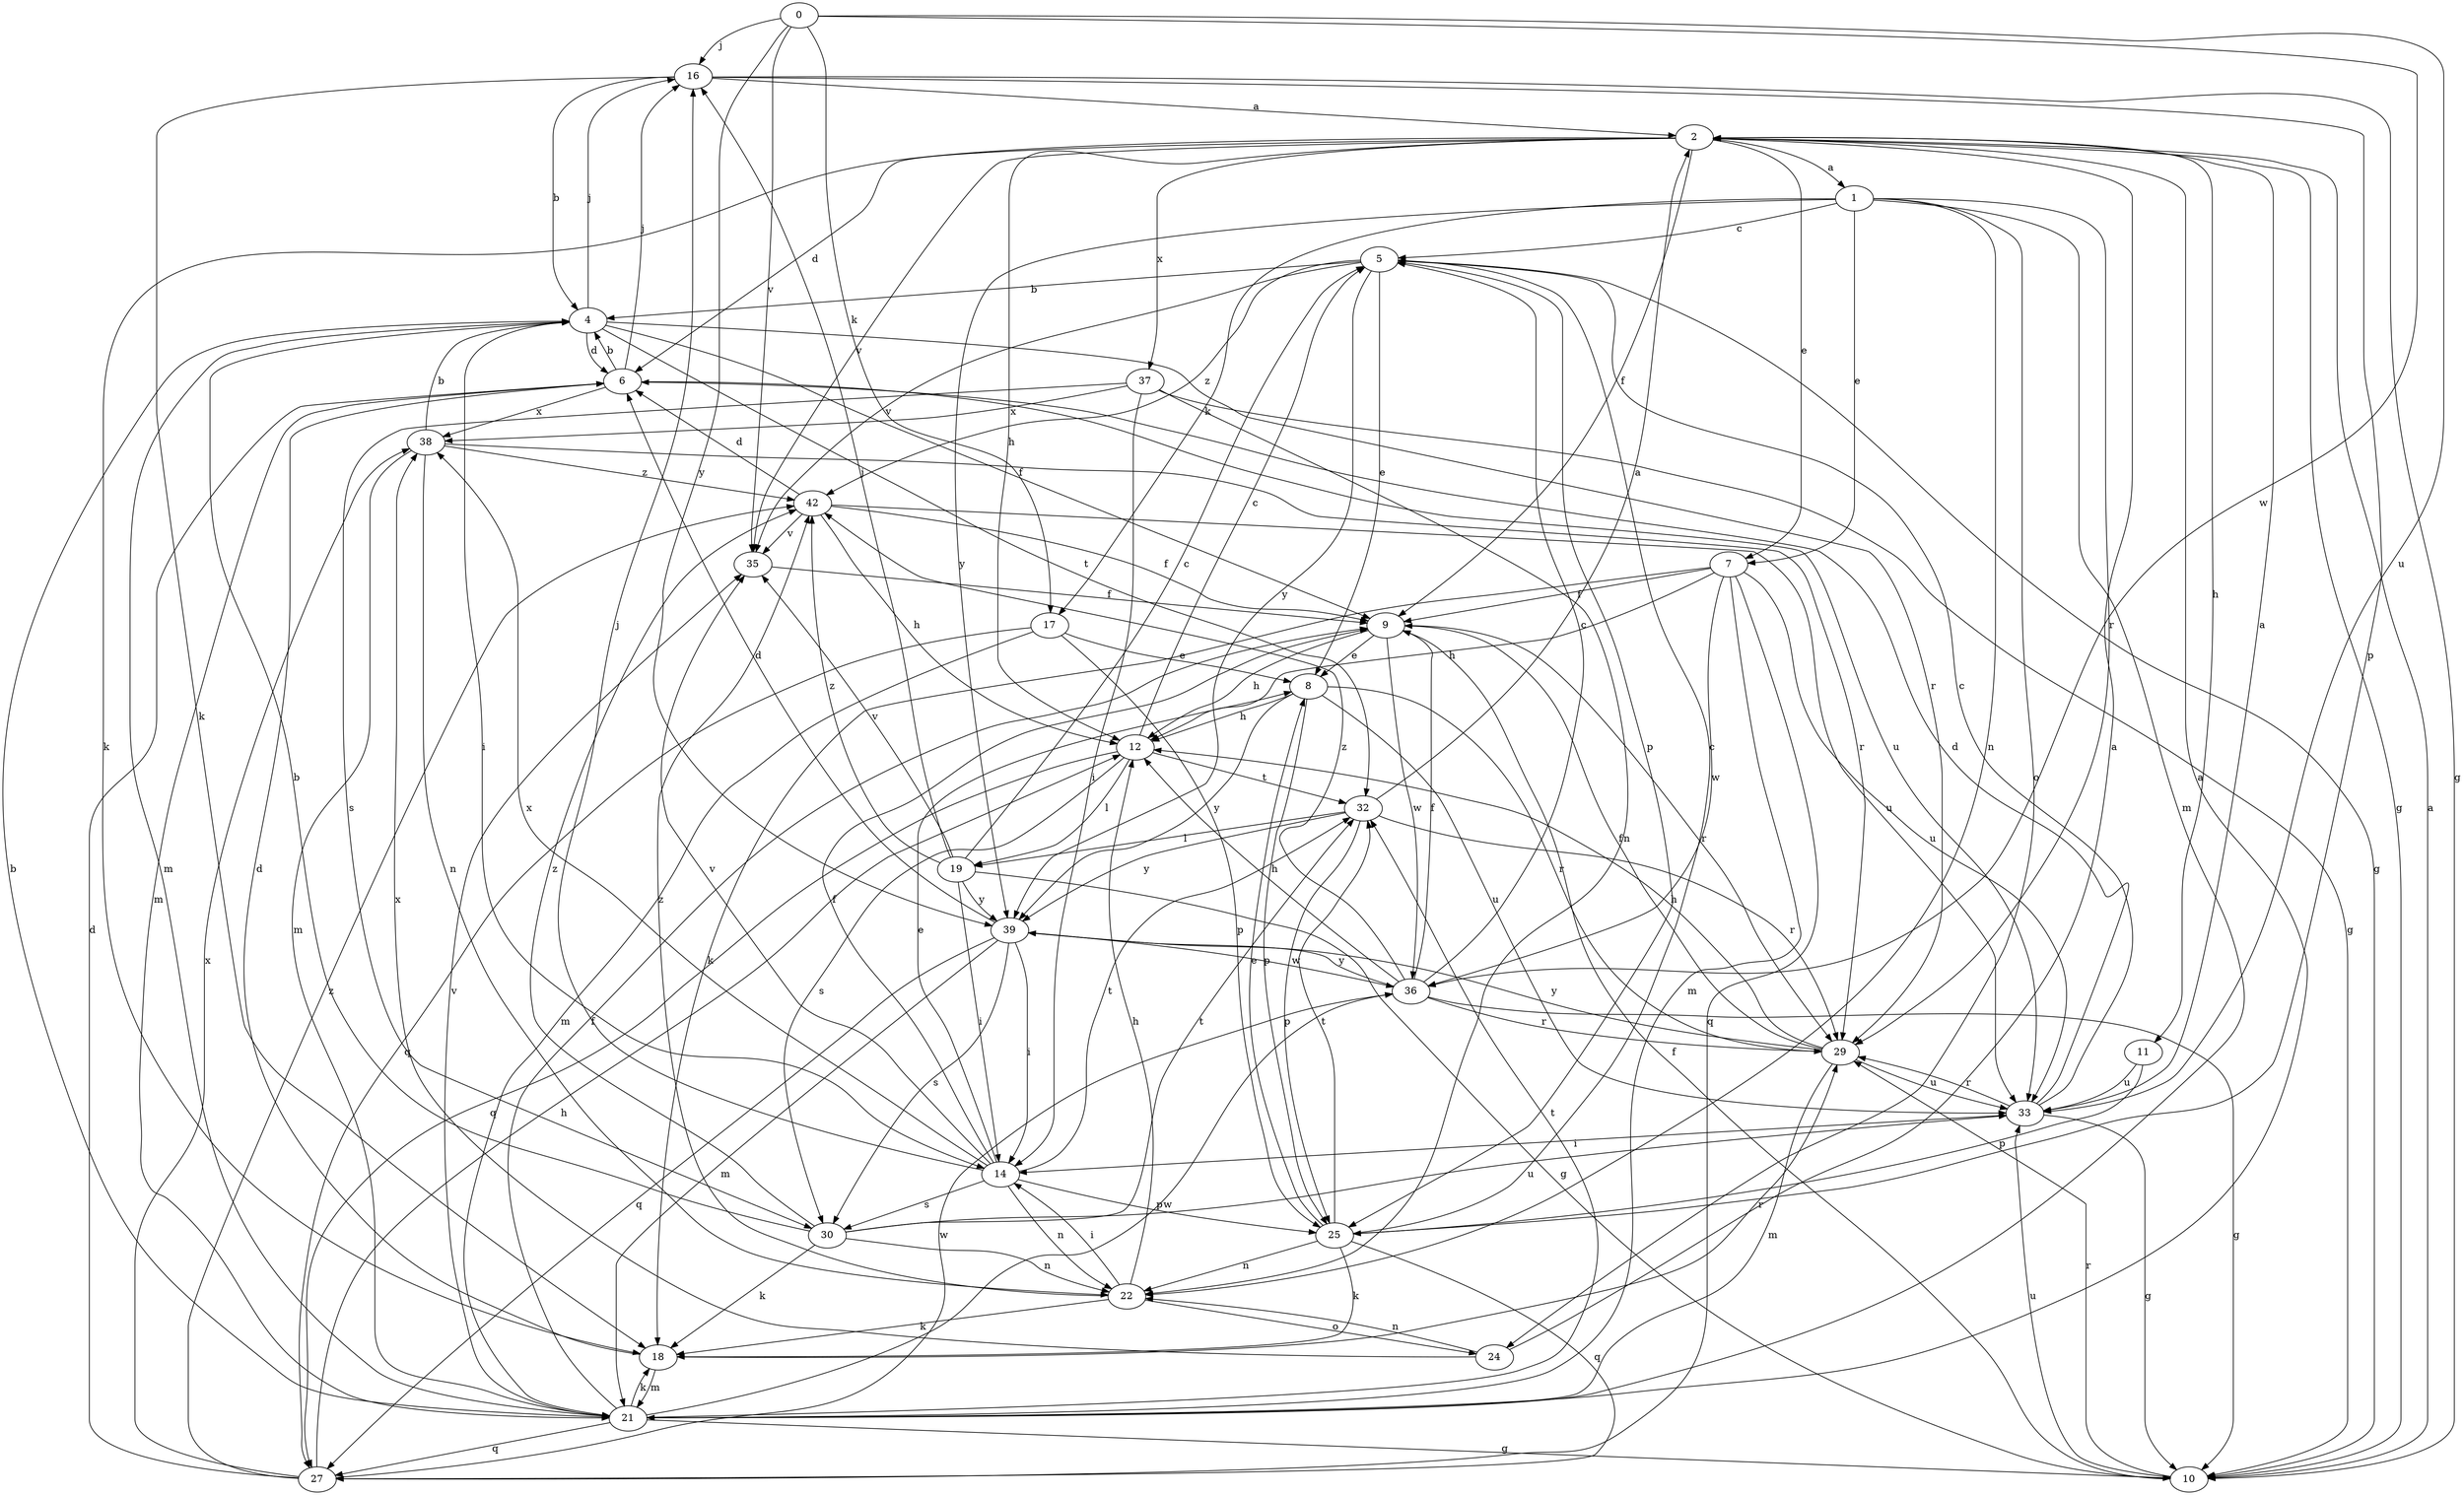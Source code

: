 strict digraph  {
0;
1;
2;
4;
5;
6;
7;
8;
9;
10;
11;
12;
14;
16;
17;
18;
19;
21;
22;
24;
25;
27;
29;
30;
32;
33;
35;
36;
37;
38;
39;
42;
0 -> 16  [label=j];
0 -> 17  [label=k];
0 -> 33  [label=u];
0 -> 35  [label=v];
0 -> 36  [label=w];
0 -> 39  [label=y];
1 -> 5  [label=c];
1 -> 7  [label=e];
1 -> 17  [label=k];
1 -> 21  [label=m];
1 -> 22  [label=n];
1 -> 24  [label=o];
1 -> 29  [label=r];
1 -> 39  [label=y];
2 -> 1  [label=a];
2 -> 6  [label=d];
2 -> 7  [label=e];
2 -> 9  [label=f];
2 -> 10  [label=g];
2 -> 11  [label=h];
2 -> 12  [label=h];
2 -> 18  [label=k];
2 -> 35  [label=v];
2 -> 37  [label=x];
4 -> 6  [label=d];
4 -> 9  [label=f];
4 -> 14  [label=i];
4 -> 16  [label=j];
4 -> 21  [label=m];
4 -> 29  [label=r];
4 -> 32  [label=t];
5 -> 4  [label=b];
5 -> 8  [label=e];
5 -> 10  [label=g];
5 -> 25  [label=p];
5 -> 35  [label=v];
5 -> 39  [label=y];
5 -> 42  [label=z];
6 -> 4  [label=b];
6 -> 16  [label=j];
6 -> 21  [label=m];
6 -> 33  [label=u];
6 -> 38  [label=x];
7 -> 9  [label=f];
7 -> 12  [label=h];
7 -> 18  [label=k];
7 -> 21  [label=m];
7 -> 27  [label=q];
7 -> 33  [label=u];
7 -> 36  [label=w];
8 -> 12  [label=h];
8 -> 25  [label=p];
8 -> 29  [label=r];
8 -> 33  [label=u];
8 -> 39  [label=y];
9 -> 8  [label=e];
9 -> 12  [label=h];
9 -> 29  [label=r];
9 -> 36  [label=w];
10 -> 2  [label=a];
10 -> 9  [label=f];
10 -> 29  [label=r];
10 -> 33  [label=u];
11 -> 25  [label=p];
11 -> 33  [label=u];
12 -> 5  [label=c];
12 -> 19  [label=l];
12 -> 27  [label=q];
12 -> 30  [label=s];
12 -> 32  [label=t];
14 -> 8  [label=e];
14 -> 9  [label=f];
14 -> 16  [label=j];
14 -> 22  [label=n];
14 -> 25  [label=p];
14 -> 30  [label=s];
14 -> 32  [label=t];
14 -> 35  [label=v];
14 -> 38  [label=x];
16 -> 2  [label=a];
16 -> 4  [label=b];
16 -> 10  [label=g];
16 -> 18  [label=k];
16 -> 25  [label=p];
17 -> 8  [label=e];
17 -> 21  [label=m];
17 -> 25  [label=p];
17 -> 27  [label=q];
18 -> 6  [label=d];
18 -> 21  [label=m];
18 -> 29  [label=r];
19 -> 5  [label=c];
19 -> 10  [label=g];
19 -> 14  [label=i];
19 -> 16  [label=j];
19 -> 35  [label=v];
19 -> 39  [label=y];
19 -> 42  [label=z];
21 -> 2  [label=a];
21 -> 4  [label=b];
21 -> 9  [label=f];
21 -> 10  [label=g];
21 -> 18  [label=k];
21 -> 27  [label=q];
21 -> 32  [label=t];
21 -> 35  [label=v];
21 -> 36  [label=w];
22 -> 12  [label=h];
22 -> 14  [label=i];
22 -> 18  [label=k];
22 -> 24  [label=o];
22 -> 42  [label=z];
24 -> 2  [label=a];
24 -> 22  [label=n];
24 -> 38  [label=x];
25 -> 5  [label=c];
25 -> 8  [label=e];
25 -> 18  [label=k];
25 -> 22  [label=n];
25 -> 27  [label=q];
25 -> 32  [label=t];
27 -> 6  [label=d];
27 -> 12  [label=h];
27 -> 36  [label=w];
27 -> 38  [label=x];
27 -> 42  [label=z];
29 -> 9  [label=f];
29 -> 12  [label=h];
29 -> 21  [label=m];
29 -> 33  [label=u];
29 -> 39  [label=y];
30 -> 4  [label=b];
30 -> 18  [label=k];
30 -> 22  [label=n];
30 -> 32  [label=t];
30 -> 33  [label=u];
30 -> 42  [label=z];
32 -> 2  [label=a];
32 -> 19  [label=l];
32 -> 25  [label=p];
32 -> 29  [label=r];
32 -> 39  [label=y];
33 -> 2  [label=a];
33 -> 5  [label=c];
33 -> 6  [label=d];
33 -> 10  [label=g];
33 -> 14  [label=i];
33 -> 29  [label=r];
35 -> 9  [label=f];
36 -> 5  [label=c];
36 -> 9  [label=f];
36 -> 10  [label=g];
36 -> 12  [label=h];
36 -> 29  [label=r];
36 -> 39  [label=y];
36 -> 42  [label=z];
37 -> 10  [label=g];
37 -> 14  [label=i];
37 -> 22  [label=n];
37 -> 30  [label=s];
37 -> 38  [label=x];
38 -> 4  [label=b];
38 -> 21  [label=m];
38 -> 22  [label=n];
38 -> 29  [label=r];
38 -> 42  [label=z];
39 -> 6  [label=d];
39 -> 14  [label=i];
39 -> 21  [label=m];
39 -> 27  [label=q];
39 -> 30  [label=s];
39 -> 36  [label=w];
42 -> 6  [label=d];
42 -> 9  [label=f];
42 -> 12  [label=h];
42 -> 33  [label=u];
42 -> 35  [label=v];
}
